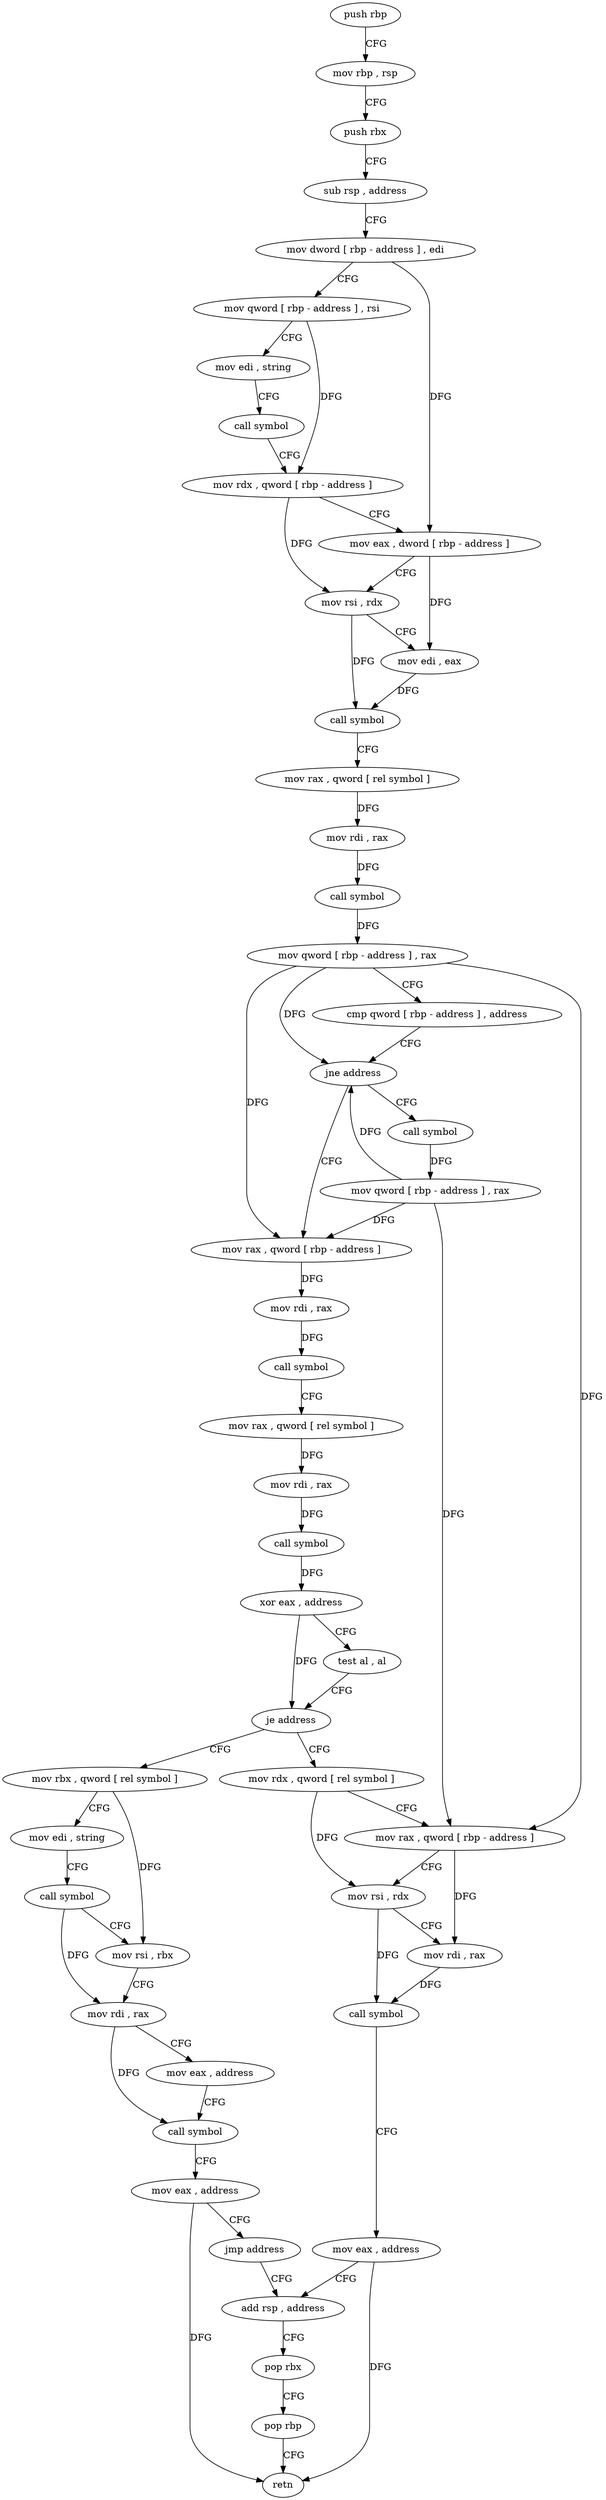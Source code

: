 digraph "func" {
"4221230" [label = "push rbp" ]
"4221231" [label = "mov rbp , rsp" ]
"4221234" [label = "push rbx" ]
"4221235" [label = "sub rsp , address" ]
"4221239" [label = "mov dword [ rbp - address ] , edi" ]
"4221242" [label = "mov qword [ rbp - address ] , rsi" ]
"4221246" [label = "mov edi , string" ]
"4221251" [label = "call symbol" ]
"4221256" [label = "mov rdx , qword [ rbp - address ]" ]
"4221260" [label = "mov eax , dword [ rbp - address ]" ]
"4221263" [label = "mov rsi , rdx" ]
"4221266" [label = "mov edi , eax" ]
"4221268" [label = "call symbol" ]
"4221273" [label = "mov rax , qword [ rel symbol ]" ]
"4221280" [label = "mov rdi , rax" ]
"4221283" [label = "call symbol" ]
"4221288" [label = "mov qword [ rbp - address ] , rax" ]
"4221292" [label = "cmp qword [ rbp - address ] , address" ]
"4221297" [label = "jne address" ]
"4221308" [label = "mov rax , qword [ rbp - address ]" ]
"4221299" [label = "call symbol" ]
"4221312" [label = "mov rdi , rax" ]
"4221315" [label = "call symbol" ]
"4221320" [label = "mov rax , qword [ rel symbol ]" ]
"4221327" [label = "mov rdi , rax" ]
"4221330" [label = "call symbol" ]
"4221335" [label = "xor eax , address" ]
"4221338" [label = "test al , al" ]
"4221340" [label = "je address" ]
"4221382" [label = "mov rdx , qword [ rel symbol ]" ]
"4221342" [label = "mov rbx , qword [ rel symbol ]" ]
"4221304" [label = "mov qword [ rbp - address ] , rax" ]
"4221389" [label = "mov rax , qword [ rbp - address ]" ]
"4221393" [label = "mov rsi , rdx" ]
"4221396" [label = "mov rdi , rax" ]
"4221399" [label = "call symbol" ]
"4221404" [label = "mov eax , address" ]
"4221409" [label = "add rsp , address" ]
"4221349" [label = "mov edi , string" ]
"4221354" [label = "call symbol" ]
"4221359" [label = "mov rsi , rbx" ]
"4221362" [label = "mov rdi , rax" ]
"4221365" [label = "mov eax , address" ]
"4221370" [label = "call symbol" ]
"4221375" [label = "mov eax , address" ]
"4221380" [label = "jmp address" ]
"4221413" [label = "pop rbx" ]
"4221414" [label = "pop rbp" ]
"4221415" [label = "retn" ]
"4221230" -> "4221231" [ label = "CFG" ]
"4221231" -> "4221234" [ label = "CFG" ]
"4221234" -> "4221235" [ label = "CFG" ]
"4221235" -> "4221239" [ label = "CFG" ]
"4221239" -> "4221242" [ label = "CFG" ]
"4221239" -> "4221260" [ label = "DFG" ]
"4221242" -> "4221246" [ label = "CFG" ]
"4221242" -> "4221256" [ label = "DFG" ]
"4221246" -> "4221251" [ label = "CFG" ]
"4221251" -> "4221256" [ label = "CFG" ]
"4221256" -> "4221260" [ label = "CFG" ]
"4221256" -> "4221263" [ label = "DFG" ]
"4221260" -> "4221263" [ label = "CFG" ]
"4221260" -> "4221266" [ label = "DFG" ]
"4221263" -> "4221266" [ label = "CFG" ]
"4221263" -> "4221268" [ label = "DFG" ]
"4221266" -> "4221268" [ label = "DFG" ]
"4221268" -> "4221273" [ label = "CFG" ]
"4221273" -> "4221280" [ label = "DFG" ]
"4221280" -> "4221283" [ label = "DFG" ]
"4221283" -> "4221288" [ label = "DFG" ]
"4221288" -> "4221292" [ label = "CFG" ]
"4221288" -> "4221297" [ label = "DFG" ]
"4221288" -> "4221308" [ label = "DFG" ]
"4221288" -> "4221389" [ label = "DFG" ]
"4221292" -> "4221297" [ label = "CFG" ]
"4221297" -> "4221308" [ label = "CFG" ]
"4221297" -> "4221299" [ label = "CFG" ]
"4221308" -> "4221312" [ label = "DFG" ]
"4221299" -> "4221304" [ label = "DFG" ]
"4221312" -> "4221315" [ label = "DFG" ]
"4221315" -> "4221320" [ label = "CFG" ]
"4221320" -> "4221327" [ label = "DFG" ]
"4221327" -> "4221330" [ label = "DFG" ]
"4221330" -> "4221335" [ label = "DFG" ]
"4221335" -> "4221338" [ label = "CFG" ]
"4221335" -> "4221340" [ label = "DFG" ]
"4221338" -> "4221340" [ label = "CFG" ]
"4221340" -> "4221382" [ label = "CFG" ]
"4221340" -> "4221342" [ label = "CFG" ]
"4221382" -> "4221389" [ label = "CFG" ]
"4221382" -> "4221393" [ label = "DFG" ]
"4221342" -> "4221349" [ label = "CFG" ]
"4221342" -> "4221359" [ label = "DFG" ]
"4221304" -> "4221308" [ label = "DFG" ]
"4221304" -> "4221297" [ label = "DFG" ]
"4221304" -> "4221389" [ label = "DFG" ]
"4221389" -> "4221393" [ label = "CFG" ]
"4221389" -> "4221396" [ label = "DFG" ]
"4221393" -> "4221396" [ label = "CFG" ]
"4221393" -> "4221399" [ label = "DFG" ]
"4221396" -> "4221399" [ label = "DFG" ]
"4221399" -> "4221404" [ label = "CFG" ]
"4221404" -> "4221409" [ label = "CFG" ]
"4221404" -> "4221415" [ label = "DFG" ]
"4221409" -> "4221413" [ label = "CFG" ]
"4221349" -> "4221354" [ label = "CFG" ]
"4221354" -> "4221359" [ label = "CFG" ]
"4221354" -> "4221362" [ label = "DFG" ]
"4221359" -> "4221362" [ label = "CFG" ]
"4221362" -> "4221365" [ label = "CFG" ]
"4221362" -> "4221370" [ label = "DFG" ]
"4221365" -> "4221370" [ label = "CFG" ]
"4221370" -> "4221375" [ label = "CFG" ]
"4221375" -> "4221380" [ label = "CFG" ]
"4221375" -> "4221415" [ label = "DFG" ]
"4221380" -> "4221409" [ label = "CFG" ]
"4221413" -> "4221414" [ label = "CFG" ]
"4221414" -> "4221415" [ label = "CFG" ]
}
